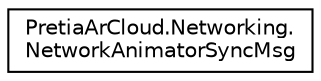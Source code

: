 digraph "Graphical Class Hierarchy"
{
 // LATEX_PDF_SIZE
  edge [fontname="Helvetica",fontsize="10",labelfontname="Helvetica",labelfontsize="10"];
  node [fontname="Helvetica",fontsize="10",shape=record];
  rankdir="LR";
  Node0 [label="PretiaArCloud.Networking.\lNetworkAnimatorSyncMsg",height=0.2,width=0.4,color="black", fillcolor="white", style="filled",URL="$classPretiaArCloud_1_1Networking_1_1NetworkAnimatorSyncMsg.html",tooltip=" "];
}
